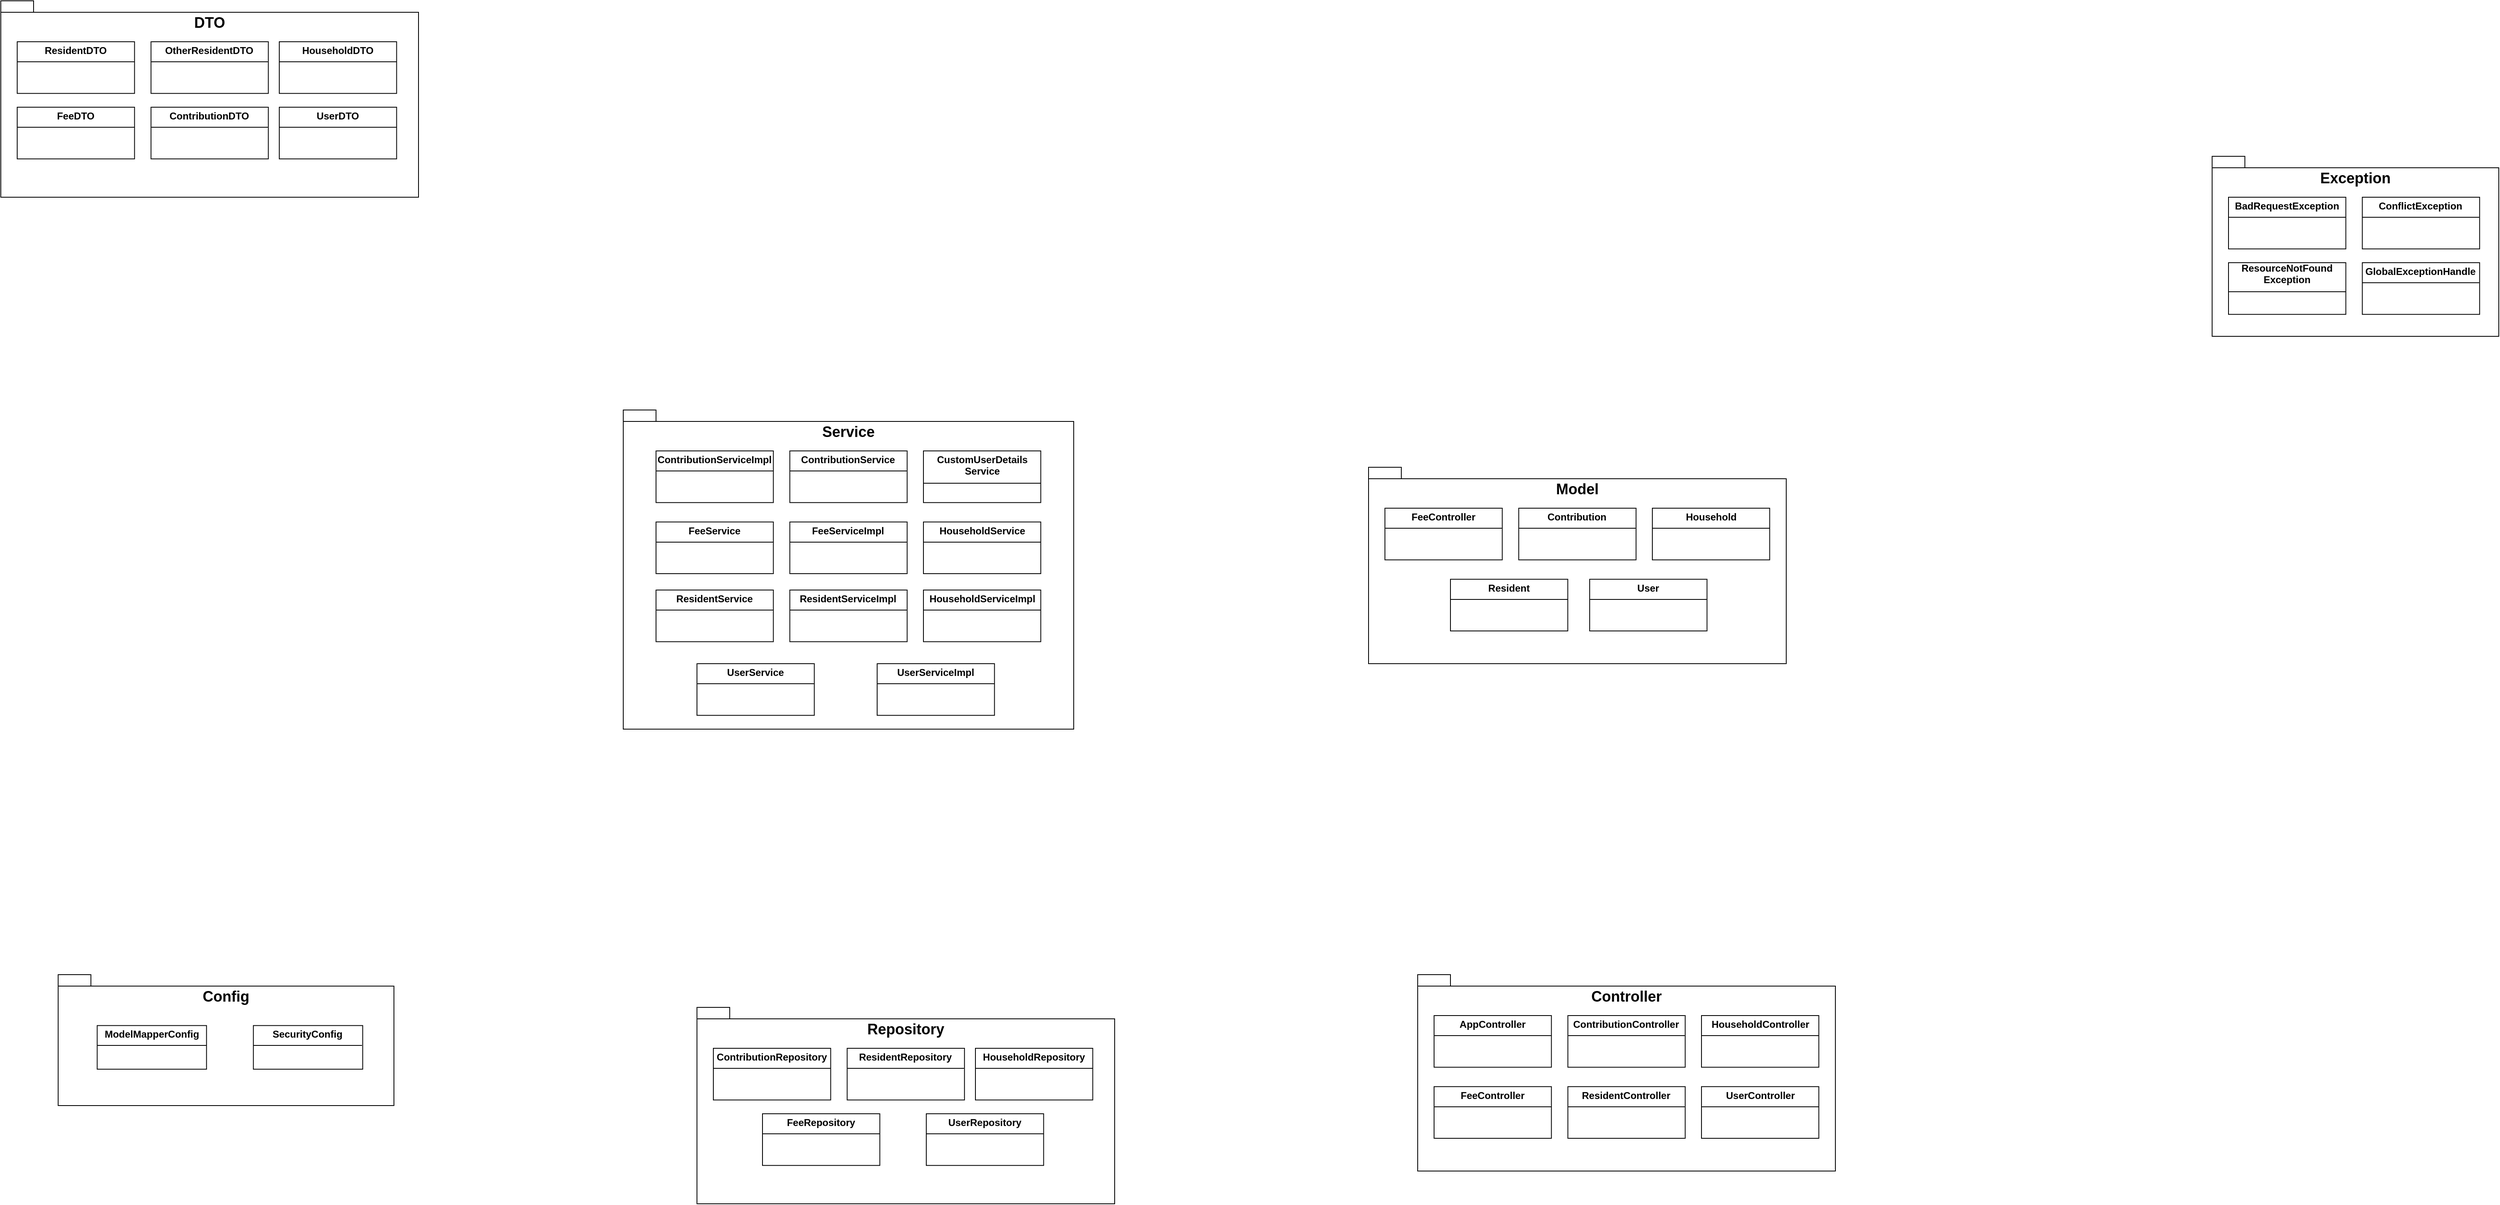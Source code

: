 <mxfile version="25.0.3">
  <diagram name="Trang-1" id="RsBz9VkTQKzEHJC4Uw_y">
    <mxGraphModel dx="3827" dy="1626" grid="1" gridSize="10" guides="1" tooltips="1" connect="1" arrows="1" fold="1" page="1" pageScale="1" pageWidth="827" pageHeight="1169" math="0" shadow="0">
      <root>
        <mxCell id="0" />
        <mxCell id="1" parent="0" />
        <mxCell id="sc5J6ZGXAxC4H3JBdzpV-8" value="" style="group" parent="1" vertex="1" connectable="0">
          <mxGeometry x="-660" y="1360" width="410" height="160" as="geometry" />
        </mxCell>
        <mxCell id="sc5J6ZGXAxC4H3JBdzpV-1" value="&lt;font style=&quot;font-size: 18px;&quot;&gt;Config&lt;/font&gt;" style="shape=folder;fontStyle=1;spacingTop=10;tabWidth=40;tabHeight=14;tabPosition=left;html=1;whiteSpace=wrap;align=center;verticalAlign=top;labelPosition=center;verticalLabelPosition=middle;horizontal=1;" parent="sc5J6ZGXAxC4H3JBdzpV-8" vertex="1">
          <mxGeometry width="410" height="160" as="geometry" />
        </mxCell>
        <mxCell id="sc5J6ZGXAxC4H3JBdzpV-6" value="&lt;p style=&quot;margin:0px;margin-top:4px;text-align:center;&quot;&gt;&lt;b&gt;ModelMapperConfig&lt;/b&gt;&lt;/p&gt;&lt;hr size=&quot;1&quot; style=&quot;border-style:solid;&quot;&gt;&lt;div style=&quot;height:2px;&quot;&gt;&lt;/div&gt;" style="verticalAlign=top;align=left;overflow=fill;html=1;whiteSpace=wrap;" parent="sc5J6ZGXAxC4H3JBdzpV-8" vertex="1">
          <mxGeometry x="47.674" y="62.222" width="133.488" height="53.333" as="geometry" />
        </mxCell>
        <mxCell id="sc5J6ZGXAxC4H3JBdzpV-7" value="&lt;p style=&quot;margin:0px;margin-top:4px;text-align:center;&quot;&gt;&lt;b&gt;SecurityConfig&lt;/b&gt;&lt;/p&gt;&lt;hr size=&quot;1&quot; style=&quot;border-style:solid;&quot;&gt;&lt;div style=&quot;height:2px;&quot;&gt;&lt;/div&gt;" style="verticalAlign=top;align=left;overflow=fill;html=1;whiteSpace=wrap;" parent="sc5J6ZGXAxC4H3JBdzpV-8" vertex="1">
          <mxGeometry x="238.372" y="62.222" width="133.488" height="53.333" as="geometry" />
        </mxCell>
        <mxCell id="sc5J6ZGXAxC4H3JBdzpV-33" value="" style="group" parent="1" vertex="1" connectable="0">
          <mxGeometry x="1000" y="1360" width="510" height="240" as="geometry" />
        </mxCell>
        <mxCell id="sc5J6ZGXAxC4H3JBdzpV-10" value="&lt;font style=&quot;font-size: 18px;&quot;&gt;Controller&lt;/font&gt;" style="shape=folder;fontStyle=1;spacingTop=10;tabWidth=40;tabHeight=14;tabPosition=left;html=1;whiteSpace=wrap;align=center;verticalAlign=top;labelPosition=center;verticalLabelPosition=middle;horizontal=1;container=0;" parent="sc5J6ZGXAxC4H3JBdzpV-33" vertex="1">
          <mxGeometry width="510" height="240" as="geometry" />
        </mxCell>
        <mxCell id="sc5J6ZGXAxC4H3JBdzpV-12" value="&lt;p style=&quot;margin:0px;margin-top:4px;text-align:center;&quot;&gt;&lt;b&gt;ContributionController&lt;/b&gt;&lt;/p&gt;&lt;hr size=&quot;1&quot; style=&quot;border-style:solid;&quot;&gt;&lt;div style=&quot;height:2px;&quot;&gt;&lt;/div&gt;" style="verticalAlign=top;align=left;overflow=fill;html=1;whiteSpace=wrap;container=0;" parent="sc5J6ZGXAxC4H3JBdzpV-33" vertex="1">
          <mxGeometry x="183.374" y="50.004" width="143.256" height="63.158" as="geometry" />
        </mxCell>
        <mxCell id="sc5J6ZGXAxC4H3JBdzpV-22" value="&lt;p style=&quot;margin:0px;margin-top:4px;text-align:center;&quot;&gt;&lt;b&gt;UserController&lt;/b&gt;&lt;/p&gt;&lt;hr size=&quot;1&quot; style=&quot;border-style:solid;&quot;&gt;&lt;div style=&quot;height:2px;&quot;&gt;&lt;/div&gt;" style="verticalAlign=top;align=left;overflow=fill;html=1;whiteSpace=wrap;container=0;" parent="sc5J6ZGXAxC4H3JBdzpV-33" vertex="1">
          <mxGeometry x="346.524" y="136.844" width="143.256" height="63.158" as="geometry" />
        </mxCell>
        <mxCell id="sc5J6ZGXAxC4H3JBdzpV-24" value="&lt;p style=&quot;margin:0px;margin-top:4px;text-align:center;&quot;&gt;&lt;b&gt;ResidentController&lt;/b&gt;&lt;/p&gt;&lt;hr size=&quot;1&quot; style=&quot;border-style:solid;&quot;&gt;&lt;div style=&quot;height:2px;&quot;&gt;&lt;/div&gt;" style="verticalAlign=top;align=left;overflow=fill;html=1;whiteSpace=wrap;container=0;" parent="sc5J6ZGXAxC4H3JBdzpV-33" vertex="1">
          <mxGeometry x="183.374" y="136.844" width="143.256" height="63.158" as="geometry" />
        </mxCell>
        <mxCell id="sc5J6ZGXAxC4H3JBdzpV-25" value="&lt;p style=&quot;margin:0px;margin-top:4px;text-align:center;&quot;&gt;&lt;b&gt;HouseholdController&lt;/b&gt;&lt;/p&gt;&lt;hr size=&quot;1&quot; style=&quot;border-style:solid;&quot;&gt;&lt;div style=&quot;height:2px;&quot;&gt;&lt;/div&gt;" style="verticalAlign=top;align=left;overflow=fill;html=1;whiteSpace=wrap;container=0;" parent="sc5J6ZGXAxC4H3JBdzpV-33" vertex="1">
          <mxGeometry x="346.524" y="50.004" width="143.256" height="63.158" as="geometry" />
        </mxCell>
        <mxCell id="sc5J6ZGXAxC4H3JBdzpV-27" value="&lt;p style=&quot;margin:0px;margin-top:4px;text-align:center;&quot;&gt;&lt;b&gt;FeeController&lt;/b&gt;&lt;/p&gt;&lt;hr size=&quot;1&quot; style=&quot;border-style:solid;&quot;&gt;&lt;div style=&quot;height:2px;&quot;&gt;&lt;/div&gt;" style="verticalAlign=top;align=left;overflow=fill;html=1;whiteSpace=wrap;container=0;" parent="sc5J6ZGXAxC4H3JBdzpV-33" vertex="1">
          <mxGeometry x="20.004" y="136.844" width="143.256" height="63.158" as="geometry" />
        </mxCell>
        <mxCell id="sc5J6ZGXAxC4H3JBdzpV-28" value="&lt;p style=&quot;margin:0px;margin-top:4px;text-align:center;&quot;&gt;&lt;b&gt;AppController&lt;/b&gt;&lt;/p&gt;&lt;hr size=&quot;1&quot; style=&quot;border-style:solid;&quot;&gt;&lt;div style=&quot;height:2px;&quot;&gt;&lt;/div&gt;" style="verticalAlign=top;align=left;overflow=fill;html=1;whiteSpace=wrap;container=0;" parent="sc5J6ZGXAxC4H3JBdzpV-33" vertex="1">
          <mxGeometry x="20.004" y="50.004" width="143.256" height="63.158" as="geometry" />
        </mxCell>
        <mxCell id="sc5J6ZGXAxC4H3JBdzpV-34" value="" style="group" parent="1" vertex="1" connectable="0">
          <mxGeometry x="-730" y="170.0" width="510" height="240" as="geometry" />
        </mxCell>
        <mxCell id="sc5J6ZGXAxC4H3JBdzpV-32" value="&lt;font style=&quot;font-size: 18px;&quot;&gt;DTO&lt;/font&gt;" style="shape=folder;fontStyle=1;spacingTop=10;tabWidth=40;tabHeight=14;tabPosition=left;html=1;whiteSpace=wrap;align=center;verticalAlign=top;labelPosition=center;verticalLabelPosition=middle;horizontal=1;container=0;" parent="sc5J6ZGXAxC4H3JBdzpV-34" vertex="1">
          <mxGeometry width="510" height="240" as="geometry" />
        </mxCell>
        <mxCell id="sc5J6ZGXAxC4H3JBdzpV-21" value="&lt;p style=&quot;margin:0px;margin-top:4px;text-align:center;&quot;&gt;&lt;b&gt;UserDTO&lt;/b&gt;&lt;/p&gt;&lt;hr size=&quot;1&quot; style=&quot;border-style:solid;&quot;&gt;&lt;div style=&quot;height:2px;&quot;&gt;&lt;/div&gt;" style="verticalAlign=top;align=left;overflow=fill;html=1;whiteSpace=wrap;container=0;" parent="sc5J6ZGXAxC4H3JBdzpV-34" vertex="1">
          <mxGeometry x="340.004" y="130.004" width="143.256" height="63.158" as="geometry" />
        </mxCell>
        <mxCell id="sc5J6ZGXAxC4H3JBdzpV-23" value="&lt;p style=&quot;margin:0px;margin-top:4px;text-align:center;&quot;&gt;&lt;b&gt;ResidentDTO&lt;/b&gt;&lt;/p&gt;&lt;hr size=&quot;1&quot; style=&quot;border-style:solid;&quot;&gt;&lt;div style=&quot;height:2px;&quot;&gt;&lt;/div&gt;" style="verticalAlign=top;align=left;overflow=fill;html=1;whiteSpace=wrap;container=0;" parent="sc5J6ZGXAxC4H3JBdzpV-34" vertex="1">
          <mxGeometry x="20.004" y="50.004" width="143.256" height="63.158" as="geometry" />
        </mxCell>
        <mxCell id="sc5J6ZGXAxC4H3JBdzpV-26" value="&lt;p style=&quot;margin:0px;margin-top:4px;text-align:center;&quot;&gt;&lt;b&gt;OtherResidentDTO&lt;/b&gt;&lt;/p&gt;&lt;hr size=&quot;1&quot; style=&quot;border-style:solid;&quot;&gt;&lt;div style=&quot;height:2px;&quot;&gt;&lt;/div&gt;" style="verticalAlign=top;align=left;overflow=fill;html=1;whiteSpace=wrap;container=0;" parent="sc5J6ZGXAxC4H3JBdzpV-34" vertex="1">
          <mxGeometry x="183.374" y="50.004" width="143.256" height="63.158" as="geometry" />
        </mxCell>
        <mxCell id="sc5J6ZGXAxC4H3JBdzpV-29" value="&lt;p style=&quot;margin:0px;margin-top:4px;text-align:center;&quot;&gt;&lt;b&gt;ContributionDTO&lt;/b&gt;&lt;/p&gt;&lt;hr size=&quot;1&quot; style=&quot;border-style:solid;&quot;&gt;&lt;div style=&quot;height:2px;&quot;&gt;&lt;/div&gt;" style="verticalAlign=top;align=left;overflow=fill;html=1;whiteSpace=wrap;container=0;" parent="sc5J6ZGXAxC4H3JBdzpV-34" vertex="1">
          <mxGeometry x="183.374" y="130.004" width="143.256" height="63.158" as="geometry" />
        </mxCell>
        <mxCell id="sc5J6ZGXAxC4H3JBdzpV-30" value="&lt;p style=&quot;margin:0px;margin-top:4px;text-align:center;&quot;&gt;&lt;b&gt;FeeDTO&lt;/b&gt;&lt;/p&gt;&lt;hr size=&quot;1&quot; style=&quot;border-style:solid;&quot;&gt;&lt;div style=&quot;height:2px;&quot;&gt;&lt;/div&gt;" style="verticalAlign=top;align=left;overflow=fill;html=1;whiteSpace=wrap;container=0;" parent="sc5J6ZGXAxC4H3JBdzpV-34" vertex="1">
          <mxGeometry x="20.004" y="130.004" width="143.256" height="63.158" as="geometry" />
        </mxCell>
        <mxCell id="sc5J6ZGXAxC4H3JBdzpV-31" value="&lt;p style=&quot;margin:0px;margin-top:4px;text-align:center;&quot;&gt;&lt;b&gt;HouseholdDTO&lt;/b&gt;&lt;/p&gt;&lt;hr size=&quot;1&quot; style=&quot;border-style:solid;&quot;&gt;&lt;div style=&quot;height:2px;&quot;&gt;&lt;/div&gt;" style="verticalAlign=top;align=left;overflow=fill;html=1;whiteSpace=wrap;container=0;" parent="sc5J6ZGXAxC4H3JBdzpV-34" vertex="1">
          <mxGeometry x="340.004" y="50.004" width="143.256" height="63.158" as="geometry" />
        </mxCell>
        <mxCell id="sc5J6ZGXAxC4H3JBdzpV-44" value="" style="group" parent="1" vertex="1" connectable="0">
          <mxGeometry x="1970" y="360" width="350" height="220" as="geometry" />
        </mxCell>
        <mxCell id="sc5J6ZGXAxC4H3JBdzpV-36" value="&lt;span style=&quot;font-size: 18px;&quot;&gt;Exception&lt;/span&gt;" style="shape=folder;fontStyle=1;spacingTop=10;tabWidth=40;tabHeight=14;tabPosition=left;html=1;whiteSpace=wrap;align=center;verticalAlign=top;labelPosition=center;verticalLabelPosition=middle;horizontal=1;container=0;" parent="sc5J6ZGXAxC4H3JBdzpV-44" vertex="1">
          <mxGeometry width="350" height="220" as="geometry" />
        </mxCell>
        <mxCell id="sc5J6ZGXAxC4H3JBdzpV-38" value="&lt;p style=&quot;margin:0px;margin-top:4px;text-align:center;&quot;&gt;&lt;b&gt;BadRequestException&lt;/b&gt;&lt;/p&gt;&lt;hr size=&quot;1&quot; style=&quot;border-style:solid;&quot;&gt;&lt;div style=&quot;height:2px;&quot;&gt;&lt;/div&gt;" style="verticalAlign=top;align=left;overflow=fill;html=1;whiteSpace=wrap;container=0;" parent="sc5J6ZGXAxC4H3JBdzpV-44" vertex="1">
          <mxGeometry x="20.004" y="50.004" width="143.256" height="63.158" as="geometry" />
        </mxCell>
        <mxCell id="sc5J6ZGXAxC4H3JBdzpV-39" value="&lt;p style=&quot;margin:0px;margin-top:4px;text-align:center;&quot;&gt;&lt;b&gt;ConflictException&lt;/b&gt;&lt;/p&gt;&lt;hr size=&quot;1&quot; style=&quot;border-style:solid;&quot;&gt;&lt;div style=&quot;height:2px;&quot;&gt;&lt;/div&gt;" style="verticalAlign=top;align=left;overflow=fill;html=1;whiteSpace=wrap;container=0;" parent="sc5J6ZGXAxC4H3JBdzpV-44" vertex="1">
          <mxGeometry x="183.374" y="50.004" width="143.256" height="63.158" as="geometry" />
        </mxCell>
        <mxCell id="sc5J6ZGXAxC4H3JBdzpV-41" value="&lt;b style=&quot;background-color: initial;&quot;&gt;ResourceNotFound Exception&lt;/b&gt;&lt;br&gt;&lt;hr size=&quot;1&quot; style=&quot;background-color: initial; border-style: solid;&quot;&gt;" style="verticalAlign=middle;align=center;overflow=fill;html=1;whiteSpace=wrap;container=0;" parent="sc5J6ZGXAxC4H3JBdzpV-44" vertex="1">
          <mxGeometry x="20.004" y="130.004" width="143.256" height="63.158" as="geometry" />
        </mxCell>
        <mxCell id="sc5J6ZGXAxC4H3JBdzpV-42" value="&lt;p style=&quot;margin: 4px 0px 0px;&quot;&gt;&lt;b&gt;GlobalExceptionHandle&lt;/b&gt;&lt;/p&gt;&lt;hr style=&quot;border-style:solid;&quot; size=&quot;1&quot;&gt;&lt;div style=&quot;height:2px;&quot;&gt;&lt;/div&gt;" style="verticalAlign=top;align=center;overflow=fill;html=1;whiteSpace=wrap;container=0;" parent="sc5J6ZGXAxC4H3JBdzpV-44" vertex="1">
          <mxGeometry x="183.374" y="130.004" width="143.256" height="63.158" as="geometry" />
        </mxCell>
        <mxCell id="sc5J6ZGXAxC4H3JBdzpV-64" value="" style="group" parent="1" vertex="1" connectable="0">
          <mxGeometry x="940" y="740" width="510" height="240" as="geometry" />
        </mxCell>
        <mxCell id="sc5J6ZGXAxC4H3JBdzpV-55" value="&lt;span style=&quot;font-size: 18px;&quot;&gt;Model&lt;/span&gt;" style="shape=folder;fontStyle=1;spacingTop=10;tabWidth=40;tabHeight=14;tabPosition=left;html=1;whiteSpace=wrap;align=center;verticalAlign=top;labelPosition=center;verticalLabelPosition=middle;horizontal=1;container=0;" parent="sc5J6ZGXAxC4H3JBdzpV-64" vertex="1">
          <mxGeometry width="510" height="240" as="geometry" />
        </mxCell>
        <mxCell id="sc5J6ZGXAxC4H3JBdzpV-56" value="&lt;p style=&quot;margin:0px;margin-top:4px;text-align:center;&quot;&gt;&lt;b&gt;Contribution&lt;/b&gt;&lt;/p&gt;&lt;hr size=&quot;1&quot; style=&quot;border-style:solid;&quot;&gt;&lt;div style=&quot;height:2px;&quot;&gt;&lt;/div&gt;" style="verticalAlign=top;align=left;overflow=fill;html=1;whiteSpace=wrap;container=0;" parent="sc5J6ZGXAxC4H3JBdzpV-64" vertex="1">
          <mxGeometry x="183.374" y="50.004" width="143.256" height="63.158" as="geometry" />
        </mxCell>
        <mxCell id="sc5J6ZGXAxC4H3JBdzpV-57" value="&lt;p style=&quot;margin:0px;margin-top:4px;text-align:center;&quot;&gt;&lt;b&gt;User&lt;/b&gt;&lt;/p&gt;&lt;hr size=&quot;1&quot; style=&quot;border-style:solid;&quot;&gt;&lt;div style=&quot;height:2px;&quot;&gt;&lt;/div&gt;" style="verticalAlign=top;align=left;overflow=fill;html=1;whiteSpace=wrap;container=0;" parent="sc5J6ZGXAxC4H3JBdzpV-64" vertex="1">
          <mxGeometry x="270.004" y="136.844" width="143.256" height="63.158" as="geometry" />
        </mxCell>
        <mxCell id="sc5J6ZGXAxC4H3JBdzpV-58" value="&lt;p style=&quot;margin:0px;margin-top:4px;text-align:center;&quot;&gt;&lt;b&gt;Resident&lt;/b&gt;&lt;/p&gt;&lt;hr size=&quot;1&quot; style=&quot;border-style:solid;&quot;&gt;&lt;div style=&quot;height:2px;&quot;&gt;&lt;/div&gt;" style="verticalAlign=top;align=left;overflow=fill;html=1;whiteSpace=wrap;container=0;" parent="sc5J6ZGXAxC4H3JBdzpV-64" vertex="1">
          <mxGeometry x="100.004" y="136.844" width="143.256" height="63.158" as="geometry" />
        </mxCell>
        <mxCell id="sc5J6ZGXAxC4H3JBdzpV-59" value="&lt;p style=&quot;margin:0px;margin-top:4px;text-align:center;&quot;&gt;&lt;b&gt;Household&lt;/b&gt;&lt;/p&gt;&lt;hr size=&quot;1&quot; style=&quot;border-style:solid;&quot;&gt;&lt;div style=&quot;height:2px;&quot;&gt;&lt;/div&gt;" style="verticalAlign=top;align=left;overflow=fill;html=1;whiteSpace=wrap;container=0;" parent="sc5J6ZGXAxC4H3JBdzpV-64" vertex="1">
          <mxGeometry x="346.524" y="50.004" width="143.256" height="63.158" as="geometry" />
        </mxCell>
        <mxCell id="sc5J6ZGXAxC4H3JBdzpV-60" value="&lt;p style=&quot;margin:0px;margin-top:4px;text-align:center;&quot;&gt;&lt;b&gt;FeeController&lt;/b&gt;&lt;/p&gt;&lt;hr size=&quot;1&quot; style=&quot;border-style:solid;&quot;&gt;&lt;div style=&quot;height:2px;&quot;&gt;&lt;/div&gt;" style="verticalAlign=top;align=left;overflow=fill;html=1;whiteSpace=wrap;container=0;" parent="sc5J6ZGXAxC4H3JBdzpV-64" vertex="1">
          <mxGeometry x="20.004" y="50.004" width="143.256" height="63.158" as="geometry" />
        </mxCell>
        <mxCell id="rf8PoIKGnRGIaHFTe1I7-6" value="" style="group" parent="1" vertex="1" connectable="0">
          <mxGeometry x="30" y="670" width="550" height="390" as="geometry" />
        </mxCell>
        <mxCell id="sc5J6ZGXAxC4H3JBdzpV-66" value="&lt;font style=&quot;font-size: 18px;&quot;&gt;Service&lt;/font&gt;" style="shape=folder;fontStyle=1;spacingTop=10;tabWidth=40;tabHeight=14;tabPosition=left;html=1;whiteSpace=wrap;align=center;verticalAlign=top;labelPosition=center;verticalLabelPosition=middle;horizontal=1;container=0;" parent="rf8PoIKGnRGIaHFTe1I7-6" vertex="1">
          <mxGeometry width="550" height="390" as="geometry" />
        </mxCell>
        <mxCell id="sc5J6ZGXAxC4H3JBdzpV-67" value="&lt;p style=&quot;margin:0px;margin-top:4px;text-align:center;&quot;&gt;&lt;b&gt;ContributionService&lt;/b&gt;&lt;/p&gt;&lt;hr size=&quot;1&quot; style=&quot;border-style:solid;&quot;&gt;&lt;div style=&quot;height:2px;&quot;&gt;&lt;/div&gt;" style="verticalAlign=top;align=left;overflow=fill;html=1;whiteSpace=wrap;container=0;" parent="rf8PoIKGnRGIaHFTe1I7-6" vertex="1">
          <mxGeometry x="203.374" y="50.004" width="143.256" height="63.158" as="geometry" />
        </mxCell>
        <mxCell id="sc5J6ZGXAxC4H3JBdzpV-68" value="&lt;p style=&quot;margin:0px;margin-top:4px;text-align:center;&quot;&gt;&lt;b&gt;HouseholdService&lt;/b&gt;&lt;/p&gt;&lt;hr size=&quot;1&quot; style=&quot;border-style:solid;&quot;&gt;&lt;div style=&quot;height:2px;&quot;&gt;&lt;/div&gt;" style="verticalAlign=top;align=left;overflow=fill;html=1;whiteSpace=wrap;container=0;" parent="rf8PoIKGnRGIaHFTe1I7-6" vertex="1">
          <mxGeometry x="366.524" y="136.844" width="143.256" height="63.158" as="geometry" />
        </mxCell>
        <mxCell id="sc5J6ZGXAxC4H3JBdzpV-69" value="&lt;p style=&quot;margin: 4px 0px 0px; text-align: center;&quot;&gt;&lt;b&gt;FeeServiceImpl&lt;/b&gt;&lt;/p&gt;&lt;hr style=&quot;border-style: solid;&quot; size=&quot;1&quot;&gt;" style="verticalAlign=top;align=left;overflow=fill;html=1;whiteSpace=wrap;container=0;" parent="rf8PoIKGnRGIaHFTe1I7-6" vertex="1">
          <mxGeometry x="203.374" y="136.844" width="143.256" height="63.158" as="geometry" />
        </mxCell>
        <mxCell id="sc5J6ZGXAxC4H3JBdzpV-70" value="&lt;p style=&quot;margin:0px;margin-top:4px;text-align:center;&quot;&gt;&lt;b&gt;CustomUserDetails Service&lt;/b&gt;&lt;/p&gt;&lt;hr size=&quot;1&quot; style=&quot;border-style:solid;&quot;&gt;&lt;div style=&quot;height:2px;&quot;&gt;&lt;/div&gt;" style="verticalAlign=top;align=left;overflow=fill;html=1;whiteSpace=wrap;container=0;" parent="rf8PoIKGnRGIaHFTe1I7-6" vertex="1">
          <mxGeometry x="366.524" y="50.004" width="143.256" height="63.158" as="geometry" />
        </mxCell>
        <mxCell id="sc5J6ZGXAxC4H3JBdzpV-71" value="&lt;p style=&quot;margin:0px;margin-top:4px;text-align:center;&quot;&gt;&lt;b&gt;FeeService&lt;/b&gt;&lt;/p&gt;&lt;hr size=&quot;1&quot; style=&quot;border-style:solid;&quot;&gt;&lt;div style=&quot;height:2px;&quot;&gt;&lt;/div&gt;" style="verticalAlign=top;align=left;overflow=fill;html=1;whiteSpace=wrap;container=0;" parent="rf8PoIKGnRGIaHFTe1I7-6" vertex="1">
          <mxGeometry x="40.004" y="136.844" width="143.256" height="63.158" as="geometry" />
        </mxCell>
        <mxCell id="sc5J6ZGXAxC4H3JBdzpV-72" value="&lt;p style=&quot;margin:0px;margin-top:4px;text-align:center;&quot;&gt;&lt;b&gt;ContributionServiceImpl&lt;/b&gt;&lt;/p&gt;&lt;hr size=&quot;1&quot; style=&quot;border-style:solid;&quot;&gt;&lt;div style=&quot;height:2px;&quot;&gt;&lt;/div&gt;" style="verticalAlign=top;align=left;overflow=fill;html=1;whiteSpace=wrap;container=0;" parent="rf8PoIKGnRGIaHFTe1I7-6" vertex="1">
          <mxGeometry x="40.004" y="50.004" width="143.256" height="63.158" as="geometry" />
        </mxCell>
        <mxCell id="rf8PoIKGnRGIaHFTe1I7-1" value="&lt;p style=&quot;margin:0px;margin-top:4px;text-align:center;&quot;&gt;&lt;b&gt;HouseholdServiceImpl&lt;/b&gt;&lt;/p&gt;&lt;hr size=&quot;1&quot; style=&quot;border-style:solid;&quot;&gt;&lt;div style=&quot;height:2px;&quot;&gt;&lt;/div&gt;" style="verticalAlign=top;align=left;overflow=fill;html=1;whiteSpace=wrap;container=0;" parent="rf8PoIKGnRGIaHFTe1I7-6" vertex="1">
          <mxGeometry x="366.524" y="220.004" width="143.256" height="63.158" as="geometry" />
        </mxCell>
        <mxCell id="rf8PoIKGnRGIaHFTe1I7-2" value="&lt;p style=&quot;margin:0px;margin-top:4px;text-align:center;&quot;&gt;&lt;b&gt;ResidentService&lt;/b&gt;&lt;/p&gt;&lt;hr size=&quot;1&quot; style=&quot;border-style:solid;&quot;&gt;&lt;div style=&quot;height:2px;&quot;&gt;&lt;/div&gt;" style="verticalAlign=top;align=left;overflow=fill;html=1;whiteSpace=wrap;container=0;" parent="rf8PoIKGnRGIaHFTe1I7-6" vertex="1">
          <mxGeometry x="40.004" y="220.004" width="143.256" height="63.158" as="geometry" />
        </mxCell>
        <mxCell id="rf8PoIKGnRGIaHFTe1I7-3" value="&lt;p style=&quot;margin:0px;margin-top:4px;text-align:center;&quot;&gt;&lt;b&gt;ResidentServiceImpl&lt;/b&gt;&lt;/p&gt;&lt;hr size=&quot;1&quot; style=&quot;border-style:solid;&quot;&gt;&lt;div style=&quot;height:2px;&quot;&gt;&lt;/div&gt;" style="verticalAlign=top;align=left;overflow=fill;html=1;whiteSpace=wrap;container=0;" parent="rf8PoIKGnRGIaHFTe1I7-6" vertex="1">
          <mxGeometry x="203.374" y="220.004" width="143.256" height="63.158" as="geometry" />
        </mxCell>
        <mxCell id="rf8PoIKGnRGIaHFTe1I7-4" value="&lt;p style=&quot;margin:0px;margin-top:4px;text-align:center;&quot;&gt;&lt;b&gt;UserService&lt;/b&gt;&lt;/p&gt;&lt;hr size=&quot;1&quot; style=&quot;border-style:solid;&quot;&gt;&lt;div style=&quot;height:2px;&quot;&gt;&lt;/div&gt;" style="verticalAlign=top;align=left;overflow=fill;html=1;whiteSpace=wrap;container=0;" parent="rf8PoIKGnRGIaHFTe1I7-6" vertex="1">
          <mxGeometry x="90.004" y="310.004" width="143.256" height="63.158" as="geometry" />
        </mxCell>
        <mxCell id="rf8PoIKGnRGIaHFTe1I7-5" value="&lt;p style=&quot;margin: 4px 0px 0px; text-align: center;&quot;&gt;&lt;b&gt;UserServiceImpl&lt;/b&gt;&lt;/p&gt;&lt;hr style=&quot;border-style: solid;&quot; size=&quot;1&quot;&gt;" style="verticalAlign=top;align=left;overflow=fill;html=1;whiteSpace=wrap;container=0;" parent="rf8PoIKGnRGIaHFTe1I7-6" vertex="1">
          <mxGeometry x="310.004" y="310.004" width="143.256" height="63.158" as="geometry" />
        </mxCell>
        <mxCell id="rf8PoIKGnRGIaHFTe1I7-7" value="" style="group" parent="1" vertex="1" connectable="0">
          <mxGeometry x="120" y="1400" width="510" height="240" as="geometry" />
        </mxCell>
        <mxCell id="sc5J6ZGXAxC4H3JBdzpV-47" value="&lt;font style=&quot;font-size: 18px;&quot;&gt;Repository&lt;/font&gt;" style="shape=folder;fontStyle=1;spacingTop=10;tabWidth=40;tabHeight=14;tabPosition=left;html=1;whiteSpace=wrap;align=center;verticalAlign=top;labelPosition=center;verticalLabelPosition=middle;horizontal=1;container=0;" parent="rf8PoIKGnRGIaHFTe1I7-7" vertex="1">
          <mxGeometry width="510" height="240" as="geometry" />
        </mxCell>
        <mxCell id="sc5J6ZGXAxC4H3JBdzpV-48" value="&lt;p style=&quot;margin:0px;margin-top:4px;text-align:center;&quot;&gt;&lt;b&gt;UserRepository&lt;/b&gt;&lt;/p&gt;&lt;hr size=&quot;1&quot; style=&quot;border-style:solid;&quot;&gt;&lt;div style=&quot;height:2px;&quot;&gt;&lt;/div&gt;" style="verticalAlign=top;align=left;overflow=fill;html=1;whiteSpace=wrap;container=0;" parent="rf8PoIKGnRGIaHFTe1I7-7" vertex="1">
          <mxGeometry x="280.004" y="130.004" width="143.256" height="63.158" as="geometry" />
        </mxCell>
        <mxCell id="sc5J6ZGXAxC4H3JBdzpV-49" value="&lt;p style=&quot;margin:0px;margin-top:4px;text-align:center;&quot;&gt;&lt;b&gt;ContributionRepository&lt;/b&gt;&lt;/p&gt;&lt;hr size=&quot;1&quot; style=&quot;border-style:solid;&quot;&gt;&lt;div style=&quot;height:2px;&quot;&gt;&lt;/div&gt;" style="verticalAlign=top;align=left;overflow=fill;html=1;whiteSpace=wrap;container=0;" parent="rf8PoIKGnRGIaHFTe1I7-7" vertex="1">
          <mxGeometry x="20.004" y="50.004" width="143.256" height="63.158" as="geometry" />
        </mxCell>
        <mxCell id="sc5J6ZGXAxC4H3JBdzpV-50" value="&lt;p style=&quot;margin:0px;margin-top:4px;text-align:center;&quot;&gt;&lt;b&gt;ResidentRepository&lt;/b&gt;&lt;/p&gt;&lt;hr size=&quot;1&quot; style=&quot;border-style:solid;&quot;&gt;&lt;div style=&quot;height:2px;&quot;&gt;&lt;/div&gt;" style="verticalAlign=top;align=left;overflow=fill;html=1;whiteSpace=wrap;container=0;" parent="rf8PoIKGnRGIaHFTe1I7-7" vertex="1">
          <mxGeometry x="183.374" y="50.004" width="143.256" height="63.158" as="geometry" />
        </mxCell>
        <mxCell id="sc5J6ZGXAxC4H3JBdzpV-52" value="&lt;p style=&quot;margin:0px;margin-top:4px;text-align:center;&quot;&gt;&lt;b&gt;FeeRepository&lt;/b&gt;&lt;/p&gt;&lt;hr size=&quot;1&quot; style=&quot;border-style:solid;&quot;&gt;&lt;div style=&quot;height:2px;&quot;&gt;&lt;/div&gt;" style="verticalAlign=top;align=left;overflow=fill;html=1;whiteSpace=wrap;container=0;" parent="rf8PoIKGnRGIaHFTe1I7-7" vertex="1">
          <mxGeometry x="80.004" y="130.004" width="143.256" height="63.158" as="geometry" />
        </mxCell>
        <mxCell id="sc5J6ZGXAxC4H3JBdzpV-53" value="&lt;p style=&quot;margin:0px;margin-top:4px;text-align:center;&quot;&gt;&lt;b&gt;HouseholdRepository&lt;/b&gt;&lt;/p&gt;&lt;hr size=&quot;1&quot; style=&quot;border-style:solid;&quot;&gt;&lt;div style=&quot;height:2px;&quot;&gt;&lt;/div&gt;" style="verticalAlign=top;align=left;overflow=fill;html=1;whiteSpace=wrap;container=0;" parent="rf8PoIKGnRGIaHFTe1I7-7" vertex="1">
          <mxGeometry x="340.004" y="50.004" width="143.256" height="63.158" as="geometry" />
        </mxCell>
      </root>
    </mxGraphModel>
  </diagram>
</mxfile>
